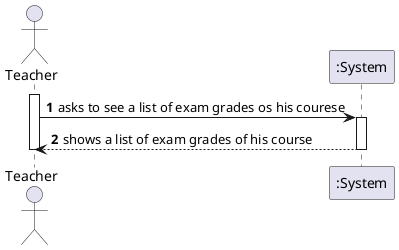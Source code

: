 @startuml
'https://plantuml.com/sequence-diagram

autonumber

actor Teacher

activate Teacher

Teacher -> ":System": asks to see a list of exam grades os his courese

activate ":System"
":System" --> Teacher: shows a list of exam grades of his course
deactivate ":System"

deactivate Teacher

@enduml
